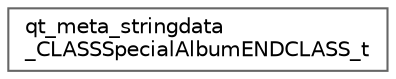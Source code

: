 digraph "类继承关系图"
{
 // LATEX_PDF_SIZE
  bgcolor="transparent";
  edge [fontname=Helvetica,fontsize=10,labelfontname=Helvetica,labelfontsize=10];
  node [fontname=Helvetica,fontsize=10,shape=box,height=0.2,width=0.4];
  rankdir="LR";
  Node0 [id="Node000000",label="qt_meta_stringdata\l_CLASSSpecialAlbumENDCLASS_t",height=0.2,width=0.4,color="grey40", fillcolor="white", style="filled",URL="$struct_q_t___w_a_r_n_i_n_g___d_i_s_a_b_l_e___d_e_p_r_e_c_a_t_e_d_1_1qt__meta__stringdata___c_l_a2648e149b6f42dbadfad9bf4db51b799.html",tooltip=" "];
}
